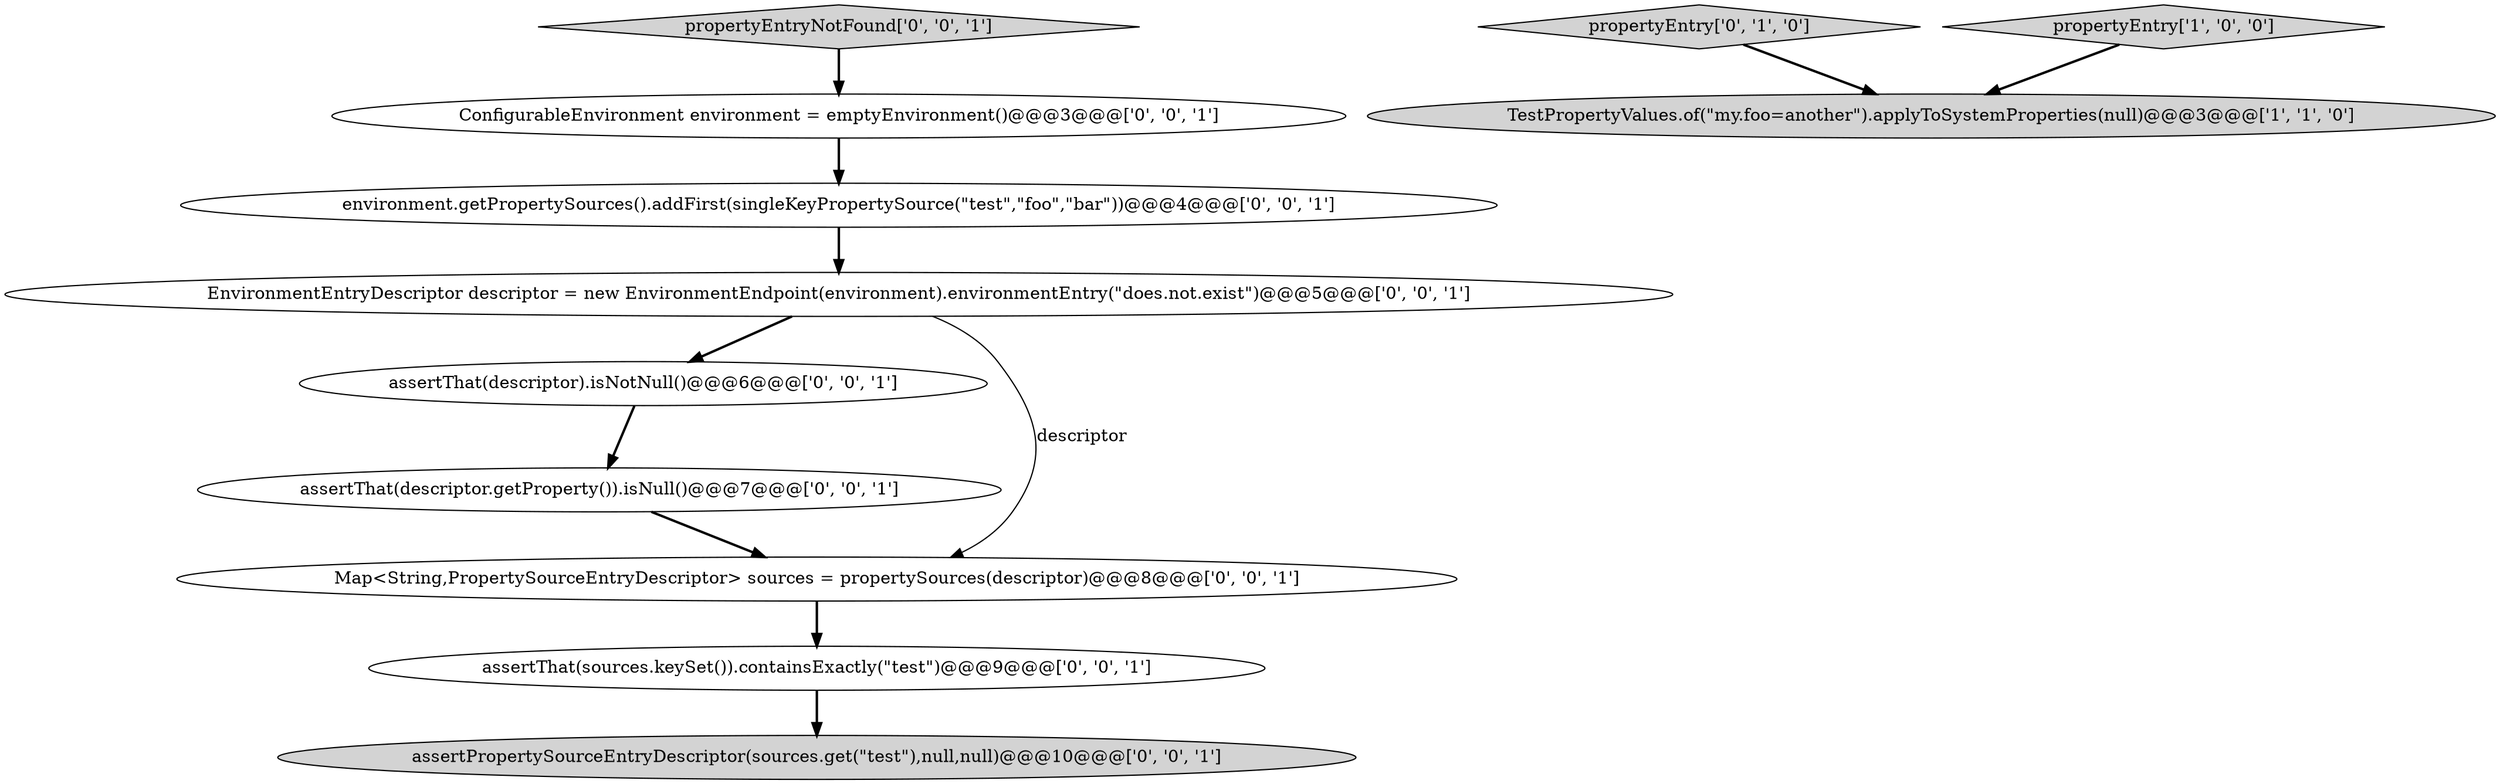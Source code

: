 digraph {
5 [style = filled, label = "ConfigurableEnvironment environment = emptyEnvironment()@@@3@@@['0', '0', '1']", fillcolor = white, shape = ellipse image = "AAA0AAABBB3BBB"];
2 [style = filled, label = "propertyEntry['0', '1', '0']", fillcolor = lightgray, shape = diamond image = "AAA0AAABBB2BBB"];
1 [style = filled, label = "TestPropertyValues.of(\"my.foo=another\").applyToSystemProperties(null)@@@3@@@['1', '1', '0']", fillcolor = lightgray, shape = ellipse image = "AAA0AAABBB1BBB"];
4 [style = filled, label = "propertyEntryNotFound['0', '0', '1']", fillcolor = lightgray, shape = diamond image = "AAA0AAABBB3BBB"];
6 [style = filled, label = "environment.getPropertySources().addFirst(singleKeyPropertySource(\"test\",\"foo\",\"bar\"))@@@4@@@['0', '0', '1']", fillcolor = white, shape = ellipse image = "AAA0AAABBB3BBB"];
7 [style = filled, label = "assertThat(sources.keySet()).containsExactly(\"test\")@@@9@@@['0', '0', '1']", fillcolor = white, shape = ellipse image = "AAA0AAABBB3BBB"];
10 [style = filled, label = "EnvironmentEntryDescriptor descriptor = new EnvironmentEndpoint(environment).environmentEntry(\"does.not.exist\")@@@5@@@['0', '0', '1']", fillcolor = white, shape = ellipse image = "AAA0AAABBB3BBB"];
3 [style = filled, label = "assertPropertySourceEntryDescriptor(sources.get(\"test\"),null,null)@@@10@@@['0', '0', '1']", fillcolor = lightgray, shape = ellipse image = "AAA0AAABBB3BBB"];
8 [style = filled, label = "assertThat(descriptor).isNotNull()@@@6@@@['0', '0', '1']", fillcolor = white, shape = ellipse image = "AAA0AAABBB3BBB"];
9 [style = filled, label = "assertThat(descriptor.getProperty()).isNull()@@@7@@@['0', '0', '1']", fillcolor = white, shape = ellipse image = "AAA0AAABBB3BBB"];
11 [style = filled, label = "Map<String,PropertySourceEntryDescriptor> sources = propertySources(descriptor)@@@8@@@['0', '0', '1']", fillcolor = white, shape = ellipse image = "AAA0AAABBB3BBB"];
0 [style = filled, label = "propertyEntry['1', '0', '0']", fillcolor = lightgray, shape = diamond image = "AAA0AAABBB1BBB"];
7->3 [style = bold, label=""];
10->11 [style = solid, label="descriptor"];
5->6 [style = bold, label=""];
10->8 [style = bold, label=""];
9->11 [style = bold, label=""];
4->5 [style = bold, label=""];
0->1 [style = bold, label=""];
2->1 [style = bold, label=""];
6->10 [style = bold, label=""];
11->7 [style = bold, label=""];
8->9 [style = bold, label=""];
}
